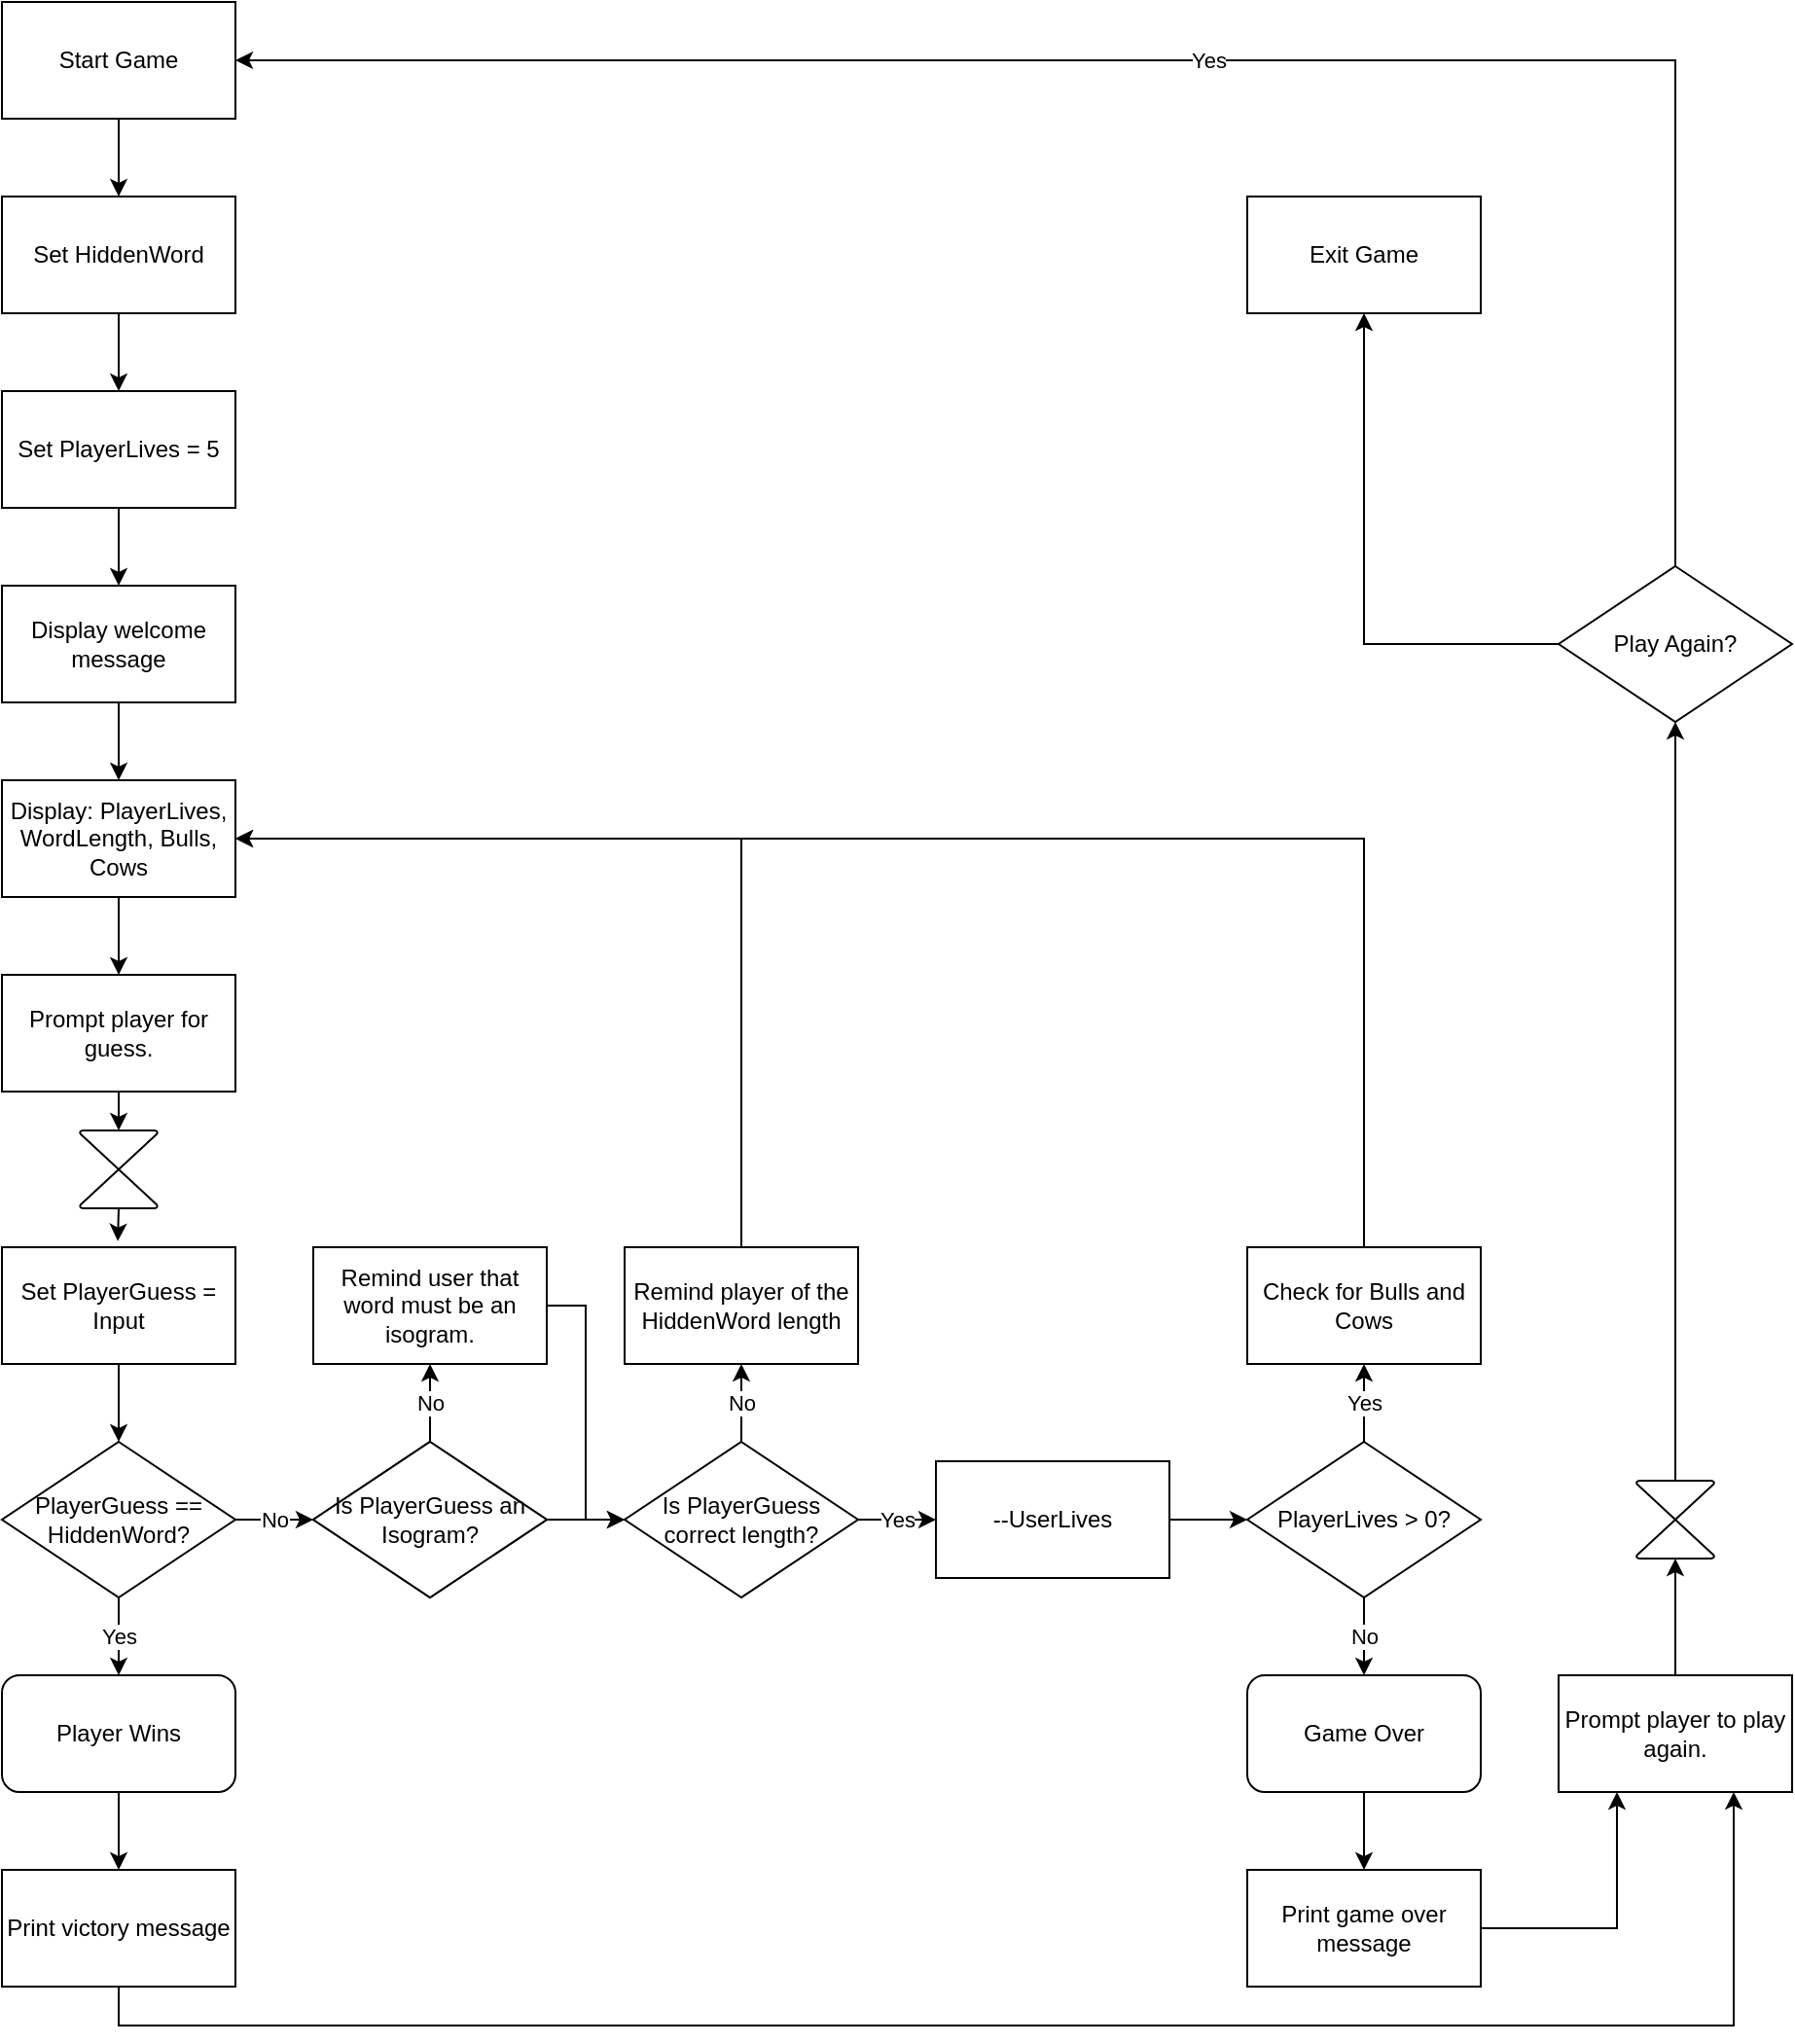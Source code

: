 <mxfile version="14.2.7" type="device"><diagram id="WWE2TCFnHGMW5g_arJBo" name="Page-2"><mxGraphModel dx="994" dy="929" grid="1" gridSize="10" guides="1" tooltips="1" connect="1" arrows="1" fold="1" page="1" pageScale="1" pageWidth="1100" pageHeight="1100" math="0" shadow="0"><root><mxCell id="YSrZk3rk74AuFwvPl1mC-0"/><mxCell id="YSrZk3rk74AuFwvPl1mC-1" parent="YSrZk3rk74AuFwvPl1mC-0"/><mxCell id="P57v6FtnCu-Xcw7RG4YR-2" style="edgeStyle=orthogonalEdgeStyle;rounded=0;orthogonalLoop=1;jettySize=auto;html=1;entryX=0.5;entryY=0;entryDx=0;entryDy=0;" parent="YSrZk3rk74AuFwvPl1mC-1" source="P57v6FtnCu-Xcw7RG4YR-0" target="P57v6FtnCu-Xcw7RG4YR-1" edge="1"><mxGeometry relative="1" as="geometry"/></mxCell><mxCell id="P57v6FtnCu-Xcw7RG4YR-0" value="Start Game" style="rounded=0;whiteSpace=wrap;html=1;" parent="YSrZk3rk74AuFwvPl1mC-1" vertex="1"><mxGeometry x="40" y="40" width="120" height="60" as="geometry"/></mxCell><mxCell id="uL-ZsUz0INQRaPojLFZq-9" style="edgeStyle=orthogonalEdgeStyle;rounded=0;orthogonalLoop=1;jettySize=auto;html=1;" parent="YSrZk3rk74AuFwvPl1mC-1" source="P57v6FtnCu-Xcw7RG4YR-1" target="uL-ZsUz0INQRaPojLFZq-8" edge="1"><mxGeometry relative="1" as="geometry"/></mxCell><mxCell id="P57v6FtnCu-Xcw7RG4YR-1" value="Set HiddenWord" style="rounded=0;whiteSpace=wrap;html=1;" parent="YSrZk3rk74AuFwvPl1mC-1" vertex="1"><mxGeometry x="40" y="140" width="120" height="60" as="geometry"/></mxCell><mxCell id="4yjJGKc1sqf1RNDvGm7e-4" style="edgeStyle=orthogonalEdgeStyle;rounded=0;orthogonalLoop=1;jettySize=auto;html=1;exitX=0.5;exitY=1;exitDx=0;exitDy=0;entryX=0.5;entryY=0;entryDx=0;entryDy=0;entryPerimeter=0;" parent="YSrZk3rk74AuFwvPl1mC-1" source="P57v6FtnCu-Xcw7RG4YR-3" target="4yjJGKc1sqf1RNDvGm7e-3" edge="1"><mxGeometry relative="1" as="geometry"/></mxCell><mxCell id="P57v6FtnCu-Xcw7RG4YR-3" value="Prompt player for guess." style="rounded=0;whiteSpace=wrap;html=1;" parent="YSrZk3rk74AuFwvPl1mC-1" vertex="1"><mxGeometry x="40" y="540" width="120" height="60" as="geometry"/></mxCell><mxCell id="0RG4xknezUBbV7-jnYW6-2" value="Yes" style="edgeStyle=orthogonalEdgeStyle;rounded=0;orthogonalLoop=1;jettySize=auto;html=1;exitX=0.5;exitY=1;exitDx=0;exitDy=0;entryX=0.5;entryY=0;entryDx=0;entryDy=0;" parent="YSrZk3rk74AuFwvPl1mC-1" source="P57v6FtnCu-Xcw7RG4YR-5" target="0RG4xknezUBbV7-jnYW6-0" edge="1"><mxGeometry relative="1" as="geometry"/></mxCell><mxCell id="3dPyI0DSBHVnGnf6c-dt-3" value="No" style="edgeStyle=orthogonalEdgeStyle;rounded=0;orthogonalLoop=1;jettySize=auto;html=1;exitX=1;exitY=0.5;exitDx=0;exitDy=0;entryX=0;entryY=0.5;entryDx=0;entryDy=0;" edge="1" parent="YSrZk3rk74AuFwvPl1mC-1" source="P57v6FtnCu-Xcw7RG4YR-5" target="3dPyI0DSBHVnGnf6c-dt-0"><mxGeometry relative="1" as="geometry"/></mxCell><mxCell id="P57v6FtnCu-Xcw7RG4YR-5" value="PlayerGuess == HiddenWord?" style="rhombus;whiteSpace=wrap;html=1;" parent="YSrZk3rk74AuFwvPl1mC-1" vertex="1"><mxGeometry x="40" y="780" width="120" height="80" as="geometry"/></mxCell><mxCell id="3dPyI0DSBHVnGnf6c-dt-13" style="edgeStyle=orthogonalEdgeStyle;rounded=0;orthogonalLoop=1;jettySize=auto;html=1;" edge="1" parent="YSrZk3rk74AuFwvPl1mC-1" source="0RG4xknezUBbV7-jnYW6-0" target="3dPyI0DSBHVnGnf6c-dt-12"><mxGeometry relative="1" as="geometry"/></mxCell><mxCell id="0RG4xknezUBbV7-jnYW6-0" value="Player Wins" style="rounded=1;whiteSpace=wrap;html=1;" parent="YSrZk3rk74AuFwvPl1mC-1" vertex="1"><mxGeometry x="40" y="900" width="120" height="60" as="geometry"/></mxCell><mxCell id="uL-ZsUz0INQRaPojLFZq-24" style="edgeStyle=orthogonalEdgeStyle;rounded=0;orthogonalLoop=1;jettySize=auto;html=1;entryX=1;entryY=0.5;entryDx=0;entryDy=0;exitX=0.5;exitY=0;exitDx=0;exitDy=0;" parent="YSrZk3rk74AuFwvPl1mC-1" source="uL-ZsUz0INQRaPojLFZq-0" target="uL-ZsUz0INQRaPojLFZq-21" edge="1"><mxGeometry relative="1" as="geometry"/></mxCell><mxCell id="uL-ZsUz0INQRaPojLFZq-0" value="Check for Bulls and Cows" style="rounded=0;whiteSpace=wrap;html=1;" parent="YSrZk3rk74AuFwvPl1mC-1" vertex="1"><mxGeometry x="680" y="680" width="120" height="60" as="geometry"/></mxCell><mxCell id="uL-ZsUz0INQRaPojLFZq-5" style="edgeStyle=orthogonalEdgeStyle;rounded=0;orthogonalLoop=1;jettySize=auto;html=1;entryX=0.5;entryY=0;entryDx=0;entryDy=0;" parent="YSrZk3rk74AuFwvPl1mC-1" source="uL-ZsUz0INQRaPojLFZq-2" target="P57v6FtnCu-Xcw7RG4YR-5" edge="1"><mxGeometry relative="1" as="geometry"/></mxCell><mxCell id="uL-ZsUz0INQRaPojLFZq-2" value="Set PlayerGuess = Input" style="rounded=0;whiteSpace=wrap;html=1;" parent="YSrZk3rk74AuFwvPl1mC-1" vertex="1"><mxGeometry x="40" y="680" width="120" height="60" as="geometry"/></mxCell><mxCell id="4yjJGKc1sqf1RNDvGm7e-2" style="edgeStyle=orthogonalEdgeStyle;rounded=0;orthogonalLoop=1;jettySize=auto;html=1;exitX=0.5;exitY=1;exitDx=0;exitDy=0;entryX=0.5;entryY=0;entryDx=0;entryDy=0;" parent="YSrZk3rk74AuFwvPl1mC-1" source="uL-ZsUz0INQRaPojLFZq-8" target="4yjJGKc1sqf1RNDvGm7e-0" edge="1"><mxGeometry relative="1" as="geometry"/></mxCell><mxCell id="uL-ZsUz0INQRaPojLFZq-8" value="Set PlayerLives = 5" style="rounded=0;whiteSpace=wrap;html=1;" parent="YSrZk3rk74AuFwvPl1mC-1" vertex="1"><mxGeometry x="40" y="240" width="120" height="60" as="geometry"/></mxCell><mxCell id="uL-ZsUz0INQRaPojLFZq-17" style="edgeStyle=orthogonalEdgeStyle;rounded=0;orthogonalLoop=1;jettySize=auto;html=1;entryX=0;entryY=0.5;entryDx=0;entryDy=0;" parent="YSrZk3rk74AuFwvPl1mC-1" source="uL-ZsUz0INQRaPojLFZq-11" target="uL-ZsUz0INQRaPojLFZq-15" edge="1"><mxGeometry relative="1" as="geometry"/></mxCell><mxCell id="uL-ZsUz0INQRaPojLFZq-11" value="--UserLives" style="rounded=0;whiteSpace=wrap;html=1;" parent="YSrZk3rk74AuFwvPl1mC-1" vertex="1"><mxGeometry x="520" y="790" width="120" height="60" as="geometry"/></mxCell><mxCell id="uL-ZsUz0INQRaPojLFZq-12" style="edgeStyle=orthogonalEdgeStyle;rounded=0;orthogonalLoop=1;jettySize=auto;html=1;exitX=0.5;exitY=1;exitDx=0;exitDy=0;" parent="YSrZk3rk74AuFwvPl1mC-1" source="uL-ZsUz0INQRaPojLFZq-0" target="uL-ZsUz0INQRaPojLFZq-0" edge="1"><mxGeometry relative="1" as="geometry"/></mxCell><mxCell id="uL-ZsUz0INQRaPojLFZq-19" value="No" style="edgeStyle=orthogonalEdgeStyle;rounded=0;orthogonalLoop=1;jettySize=auto;html=1;entryX=0.5;entryY=0;entryDx=0;entryDy=0;" parent="YSrZk3rk74AuFwvPl1mC-1" source="uL-ZsUz0INQRaPojLFZq-15" target="uL-ZsUz0INQRaPojLFZq-18" edge="1"><mxGeometry relative="1" as="geometry"/></mxCell><mxCell id="uL-ZsUz0INQRaPojLFZq-20" value="Yes" style="edgeStyle=orthogonalEdgeStyle;rounded=0;orthogonalLoop=1;jettySize=auto;html=1;" parent="YSrZk3rk74AuFwvPl1mC-1" source="uL-ZsUz0INQRaPojLFZq-15" target="uL-ZsUz0INQRaPojLFZq-0" edge="1"><mxGeometry relative="1" as="geometry"/></mxCell><mxCell id="uL-ZsUz0INQRaPojLFZq-15" value="PlayerLives &amp;gt; 0?" style="rhombus;whiteSpace=wrap;html=1;" parent="YSrZk3rk74AuFwvPl1mC-1" vertex="1"><mxGeometry x="680" y="780" width="120" height="80" as="geometry"/></mxCell><mxCell id="3dPyI0DSBHVnGnf6c-dt-15" style="edgeStyle=orthogonalEdgeStyle;rounded=0;orthogonalLoop=1;jettySize=auto;html=1;exitX=0.5;exitY=1;exitDx=0;exitDy=0;entryX=0.5;entryY=0;entryDx=0;entryDy=0;" edge="1" parent="YSrZk3rk74AuFwvPl1mC-1" source="uL-ZsUz0INQRaPojLFZq-18" target="3dPyI0DSBHVnGnf6c-dt-14"><mxGeometry relative="1" as="geometry"/></mxCell><mxCell id="uL-ZsUz0INQRaPojLFZq-18" value="Game Over" style="rounded=1;whiteSpace=wrap;html=1;" parent="YSrZk3rk74AuFwvPl1mC-1" vertex="1"><mxGeometry x="680" y="900" width="120" height="60" as="geometry"/></mxCell><mxCell id="uL-ZsUz0INQRaPojLFZq-23" style="edgeStyle=orthogonalEdgeStyle;rounded=0;orthogonalLoop=1;jettySize=auto;html=1;entryX=0.5;entryY=0;entryDx=0;entryDy=0;" parent="YSrZk3rk74AuFwvPl1mC-1" source="uL-ZsUz0INQRaPojLFZq-21" target="P57v6FtnCu-Xcw7RG4YR-3" edge="1"><mxGeometry relative="1" as="geometry"/></mxCell><mxCell id="uL-ZsUz0INQRaPojLFZq-21" value="Display: PlayerLives, WordLength, Bulls, Cows" style="rounded=0;whiteSpace=wrap;html=1;" parent="YSrZk3rk74AuFwvPl1mC-1" vertex="1"><mxGeometry x="40" y="440" width="120" height="60" as="geometry"/></mxCell><mxCell id="4yjJGKc1sqf1RNDvGm7e-1" style="edgeStyle=orthogonalEdgeStyle;rounded=0;orthogonalLoop=1;jettySize=auto;html=1;exitX=0.5;exitY=1;exitDx=0;exitDy=0;entryX=0.5;entryY=0;entryDx=0;entryDy=0;" parent="YSrZk3rk74AuFwvPl1mC-1" source="4yjJGKc1sqf1RNDvGm7e-0" target="uL-ZsUz0INQRaPojLFZq-21" edge="1"><mxGeometry relative="1" as="geometry"/></mxCell><mxCell id="4yjJGKc1sqf1RNDvGm7e-0" value="Display welcome message" style="rounded=0;whiteSpace=wrap;html=1;" parent="YSrZk3rk74AuFwvPl1mC-1" vertex="1"><mxGeometry x="40" y="340" width="120" height="60" as="geometry"/></mxCell><mxCell id="4yjJGKc1sqf1RNDvGm7e-5" style="edgeStyle=orthogonalEdgeStyle;rounded=0;orthogonalLoop=1;jettySize=auto;html=1;exitX=0.5;exitY=1;exitDx=0;exitDy=0;exitPerimeter=0;entryX=0.496;entryY=-0.052;entryDx=0;entryDy=0;entryPerimeter=0;" parent="YSrZk3rk74AuFwvPl1mC-1" source="4yjJGKc1sqf1RNDvGm7e-3" target="uL-ZsUz0INQRaPojLFZq-2" edge="1"><mxGeometry relative="1" as="geometry"/></mxCell><mxCell id="4yjJGKc1sqf1RNDvGm7e-3" value="" style="verticalLabelPosition=bottom;verticalAlign=top;html=1;shape=mxgraph.flowchart.collate;" parent="YSrZk3rk74AuFwvPl1mC-1" vertex="1"><mxGeometry x="80" y="620" width="40" height="40" as="geometry"/></mxCell><mxCell id="3dPyI0DSBHVnGnf6c-dt-4" value="No" style="edgeStyle=orthogonalEdgeStyle;rounded=0;orthogonalLoop=1;jettySize=auto;html=1;exitX=0.5;exitY=0;exitDx=0;exitDy=0;entryX=0.5;entryY=1;entryDx=0;entryDy=0;" edge="1" parent="YSrZk3rk74AuFwvPl1mC-1" source="3dPyI0DSBHVnGnf6c-dt-0" target="3dPyI0DSBHVnGnf6c-dt-2"><mxGeometry relative="1" as="geometry"/></mxCell><mxCell id="3dPyI0DSBHVnGnf6c-dt-0" value="PlayerGuess == Isogram?" style="rhombus;whiteSpace=wrap;html=1;" vertex="1" parent="YSrZk3rk74AuFwvPl1mC-1"><mxGeometry x="200" y="780" width="120" height="80" as="geometry"/></mxCell><mxCell id="3dPyI0DSBHVnGnf6c-dt-31" style="edgeStyle=orthogonalEdgeStyle;rounded=0;orthogonalLoop=1;jettySize=auto;html=1;exitX=1;exitY=0.5;exitDx=0;exitDy=0;entryX=0;entryY=0.5;entryDx=0;entryDy=0;" edge="1" parent="YSrZk3rk74AuFwvPl1mC-1" source="3dPyI0DSBHVnGnf6c-dt-2" target="3dPyI0DSBHVnGnf6c-dt-27"><mxGeometry relative="1" as="geometry"/></mxCell><mxCell id="3dPyI0DSBHVnGnf6c-dt-2" value="Remind user that word must be an isogram." style="rounded=0;whiteSpace=wrap;html=1;" vertex="1" parent="YSrZk3rk74AuFwvPl1mC-1"><mxGeometry x="200" y="680" width="120" height="60" as="geometry"/></mxCell><mxCell id="3dPyI0DSBHVnGnf6c-dt-25" style="edgeStyle=orthogonalEdgeStyle;rounded=0;orthogonalLoop=1;jettySize=auto;html=1;exitX=0.5;exitY=1;exitDx=0;exitDy=0;entryX=0.75;entryY=1;entryDx=0;entryDy=0;" edge="1" parent="YSrZk3rk74AuFwvPl1mC-1" source="3dPyI0DSBHVnGnf6c-dt-12" target="3dPyI0DSBHVnGnf6c-dt-16"><mxGeometry relative="1" as="geometry"/></mxCell><mxCell id="3dPyI0DSBHVnGnf6c-dt-12" value="Print victory message" style="rounded=0;whiteSpace=wrap;html=1;" vertex="1" parent="YSrZk3rk74AuFwvPl1mC-1"><mxGeometry x="40" y="1000" width="120" height="60" as="geometry"/></mxCell><mxCell id="3dPyI0DSBHVnGnf6c-dt-17" style="edgeStyle=orthogonalEdgeStyle;rounded=0;orthogonalLoop=1;jettySize=auto;html=1;exitX=1;exitY=0.5;exitDx=0;exitDy=0;entryX=0.25;entryY=1;entryDx=0;entryDy=0;" edge="1" parent="YSrZk3rk74AuFwvPl1mC-1" source="3dPyI0DSBHVnGnf6c-dt-14" target="3dPyI0DSBHVnGnf6c-dt-16"><mxGeometry relative="1" as="geometry"/></mxCell><mxCell id="3dPyI0DSBHVnGnf6c-dt-14" value="Print game over message" style="rounded=0;whiteSpace=wrap;html=1;" vertex="1" parent="YSrZk3rk74AuFwvPl1mC-1"><mxGeometry x="680" y="1000" width="120" height="60" as="geometry"/></mxCell><mxCell id="3dPyI0DSBHVnGnf6c-dt-20" style="edgeStyle=orthogonalEdgeStyle;rounded=0;orthogonalLoop=1;jettySize=auto;html=1;exitX=0.5;exitY=0;exitDx=0;exitDy=0;entryX=0.5;entryY=1;entryDx=0;entryDy=0;entryPerimeter=0;" edge="1" parent="YSrZk3rk74AuFwvPl1mC-1" source="3dPyI0DSBHVnGnf6c-dt-16" target="3dPyI0DSBHVnGnf6c-dt-19"><mxGeometry relative="1" as="geometry"/></mxCell><mxCell id="3dPyI0DSBHVnGnf6c-dt-16" value="Prompt player to play again." style="rounded=0;whiteSpace=wrap;html=1;" vertex="1" parent="YSrZk3rk74AuFwvPl1mC-1"><mxGeometry x="840" y="900" width="120" height="60" as="geometry"/></mxCell><mxCell id="3dPyI0DSBHVnGnf6c-dt-22" value="Yes" style="edgeStyle=orthogonalEdgeStyle;rounded=0;orthogonalLoop=1;jettySize=auto;html=1;exitX=0.5;exitY=0;exitDx=0;exitDy=0;entryX=1;entryY=0.5;entryDx=0;entryDy=0;" edge="1" parent="YSrZk3rk74AuFwvPl1mC-1" source="3dPyI0DSBHVnGnf6c-dt-18" target="P57v6FtnCu-Xcw7RG4YR-0"><mxGeometry relative="1" as="geometry"/></mxCell><mxCell id="3dPyI0DSBHVnGnf6c-dt-24" style="edgeStyle=orthogonalEdgeStyle;rounded=0;orthogonalLoop=1;jettySize=auto;html=1;exitX=0;exitY=0.5;exitDx=0;exitDy=0;entryX=0.5;entryY=1;entryDx=0;entryDy=0;" edge="1" parent="YSrZk3rk74AuFwvPl1mC-1" source="3dPyI0DSBHVnGnf6c-dt-18" target="3dPyI0DSBHVnGnf6c-dt-23"><mxGeometry relative="1" as="geometry"/></mxCell><mxCell id="3dPyI0DSBHVnGnf6c-dt-18" value="Play Again?" style="rhombus;whiteSpace=wrap;html=1;" vertex="1" parent="YSrZk3rk74AuFwvPl1mC-1"><mxGeometry x="840" y="330" width="120" height="80" as="geometry"/></mxCell><mxCell id="3dPyI0DSBHVnGnf6c-dt-21" style="edgeStyle=orthogonalEdgeStyle;rounded=0;orthogonalLoop=1;jettySize=auto;html=1;exitX=0.5;exitY=0;exitDx=0;exitDy=0;exitPerimeter=0;" edge="1" parent="YSrZk3rk74AuFwvPl1mC-1" source="3dPyI0DSBHVnGnf6c-dt-19" target="3dPyI0DSBHVnGnf6c-dt-18"><mxGeometry relative="1" as="geometry"/></mxCell><mxCell id="3dPyI0DSBHVnGnf6c-dt-19" value="" style="verticalLabelPosition=bottom;verticalAlign=top;html=1;shape=mxgraph.flowchart.collate;" vertex="1" parent="YSrZk3rk74AuFwvPl1mC-1"><mxGeometry x="880" y="800" width="40" height="40" as="geometry"/></mxCell><mxCell id="3dPyI0DSBHVnGnf6c-dt-23" value="Exit Game" style="rounded=0;whiteSpace=wrap;html=1;" vertex="1" parent="YSrZk3rk74AuFwvPl1mC-1"><mxGeometry x="680" y="140" width="120" height="60" as="geometry"/></mxCell><mxCell id="3dPyI0DSBHVnGnf6c-dt-29" style="edgeStyle=orthogonalEdgeStyle;rounded=0;orthogonalLoop=1;jettySize=auto;html=1;exitX=1;exitY=0.5;exitDx=0;exitDy=0;entryX=0;entryY=0.5;entryDx=0;entryDy=0;" edge="1" parent="YSrZk3rk74AuFwvPl1mC-1" source="3dPyI0DSBHVnGnf6c-dt-26" target="3dPyI0DSBHVnGnf6c-dt-27"><mxGeometry relative="1" as="geometry"/></mxCell><mxCell id="3dPyI0DSBHVnGnf6c-dt-26" value="Is PlayerGuess an Isogram?" style="rhombus;whiteSpace=wrap;html=1;" vertex="1" parent="YSrZk3rk74AuFwvPl1mC-1"><mxGeometry x="200" y="780" width="120" height="80" as="geometry"/></mxCell><mxCell id="3dPyI0DSBHVnGnf6c-dt-30" value="Yes" style="edgeStyle=orthogonalEdgeStyle;rounded=0;orthogonalLoop=1;jettySize=auto;html=1;exitX=1;exitY=0.5;exitDx=0;exitDy=0;entryX=0;entryY=0.5;entryDx=0;entryDy=0;" edge="1" parent="YSrZk3rk74AuFwvPl1mC-1" source="3dPyI0DSBHVnGnf6c-dt-27" target="uL-ZsUz0INQRaPojLFZq-11"><mxGeometry relative="1" as="geometry"/></mxCell><mxCell id="3dPyI0DSBHVnGnf6c-dt-32" value="No" style="edgeStyle=orthogonalEdgeStyle;rounded=0;orthogonalLoop=1;jettySize=auto;html=1;exitX=0.5;exitY=0;exitDx=0;exitDy=0;entryX=0.5;entryY=1;entryDx=0;entryDy=0;" edge="1" parent="YSrZk3rk74AuFwvPl1mC-1" source="3dPyI0DSBHVnGnf6c-dt-27" target="3dPyI0DSBHVnGnf6c-dt-28"><mxGeometry relative="1" as="geometry"/></mxCell><mxCell id="3dPyI0DSBHVnGnf6c-dt-27" value="Is PlayerGuess correct length?" style="rhombus;whiteSpace=wrap;html=1;" vertex="1" parent="YSrZk3rk74AuFwvPl1mC-1"><mxGeometry x="360" y="780" width="120" height="80" as="geometry"/></mxCell><mxCell id="3dPyI0DSBHVnGnf6c-dt-33" style="edgeStyle=orthogonalEdgeStyle;rounded=0;orthogonalLoop=1;jettySize=auto;html=1;exitX=0.5;exitY=0;exitDx=0;exitDy=0;entryX=1;entryY=0.5;entryDx=0;entryDy=0;" edge="1" parent="YSrZk3rk74AuFwvPl1mC-1" source="3dPyI0DSBHVnGnf6c-dt-28" target="uL-ZsUz0INQRaPojLFZq-21"><mxGeometry relative="1" as="geometry"/></mxCell><mxCell id="3dPyI0DSBHVnGnf6c-dt-28" value="Remind player of the HiddenWord length" style="rounded=0;whiteSpace=wrap;html=1;" vertex="1" parent="YSrZk3rk74AuFwvPl1mC-1"><mxGeometry x="360" y="680" width="120" height="60" as="geometry"/></mxCell></root></mxGraphModel></diagram></mxfile>